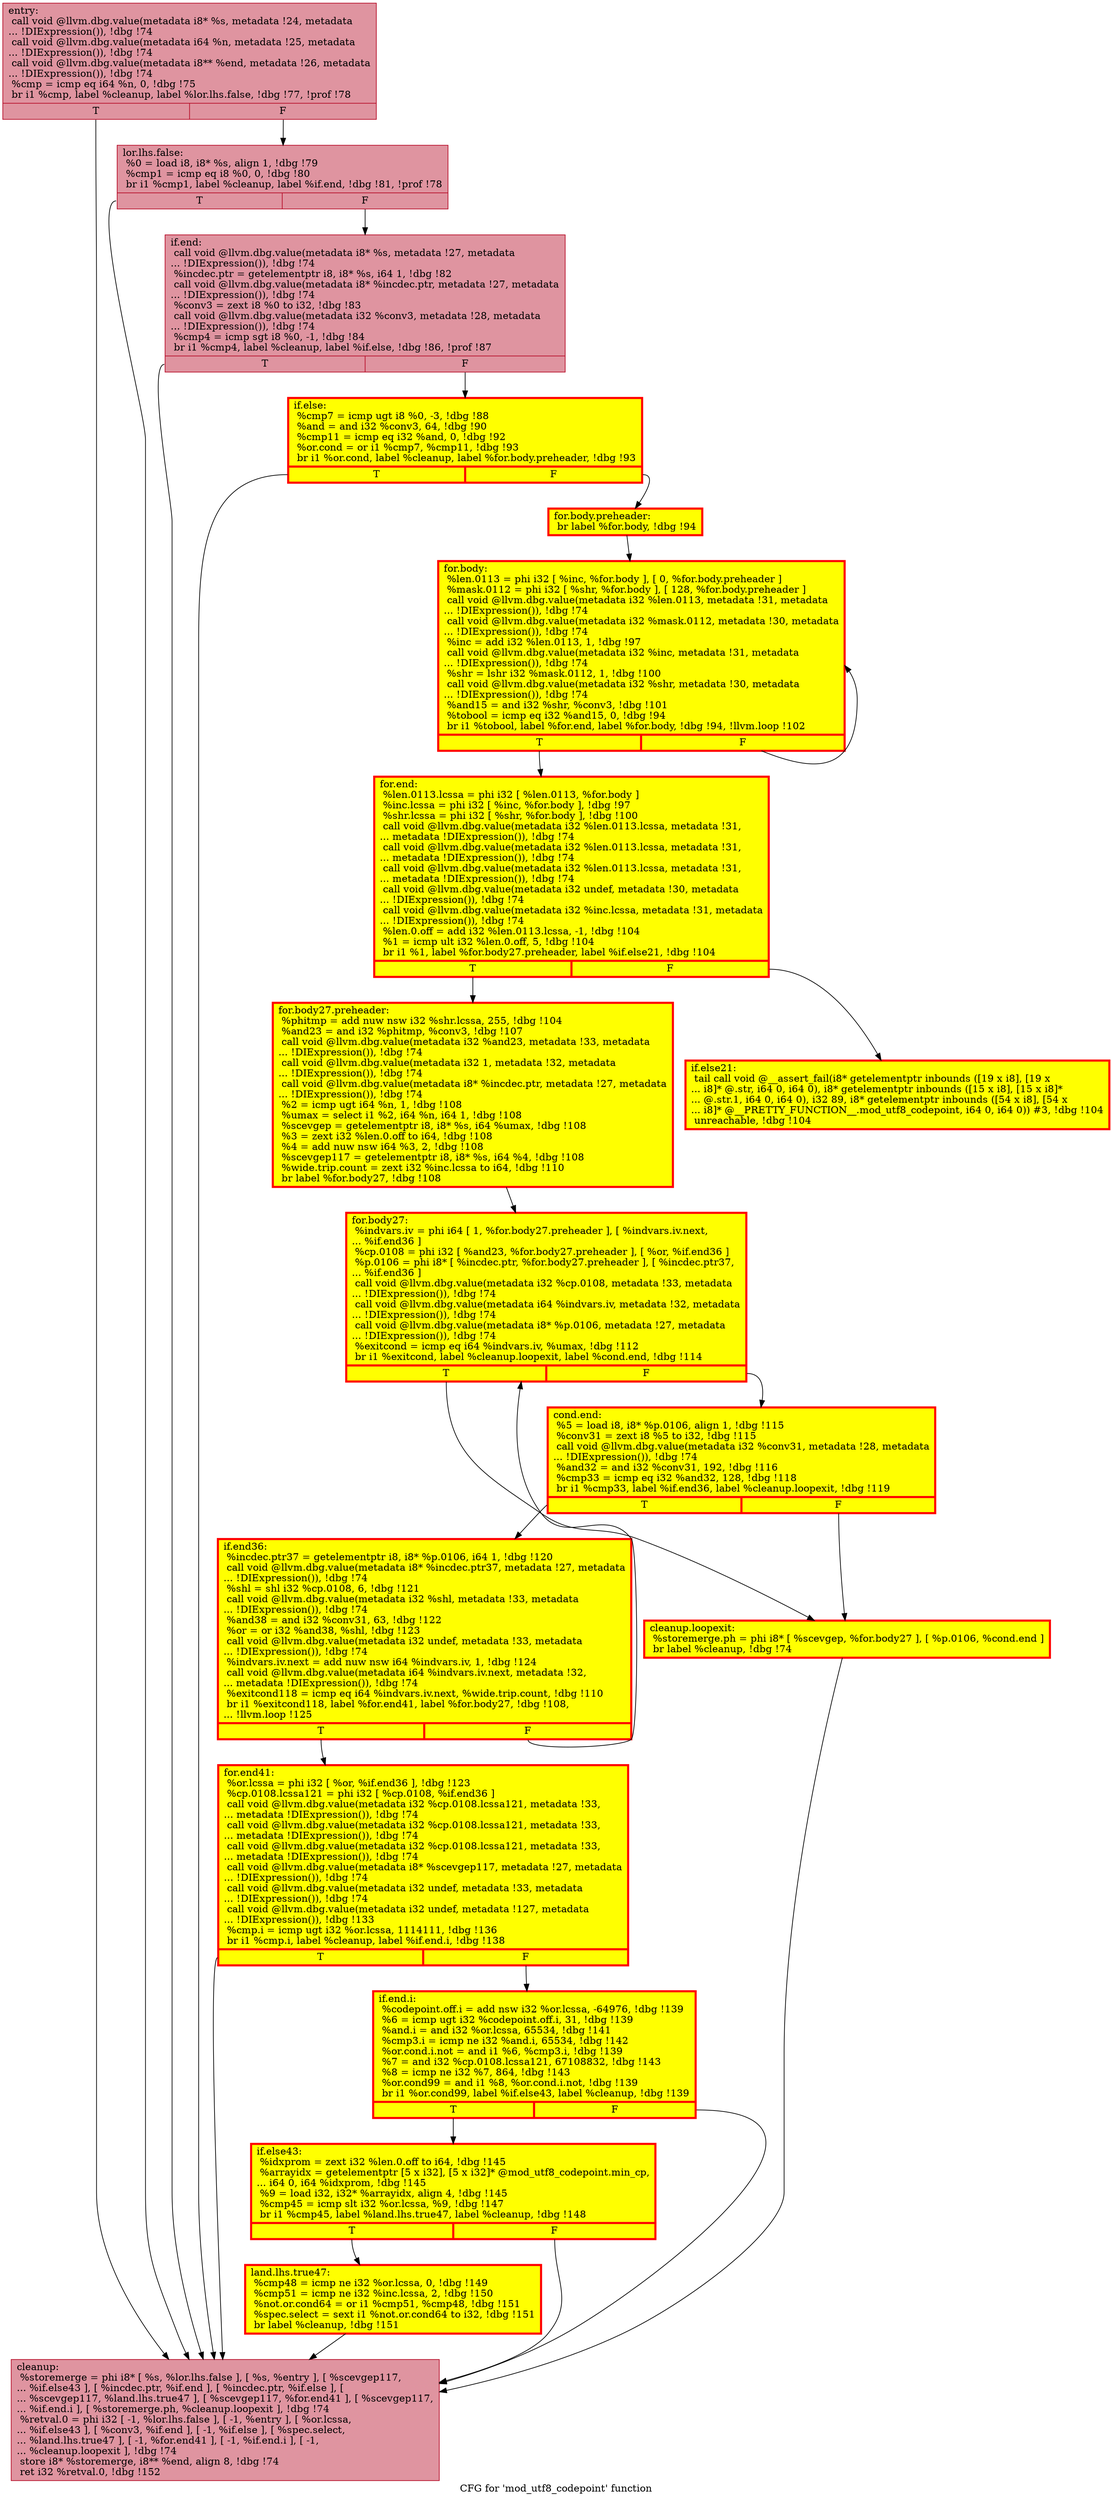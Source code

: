 digraph "CFG for 'mod_utf8_codepoint' function" {
	label="CFG for 'mod_utf8_codepoint' function";

	Node0x55e5c3608be0 [shape=record,color="#b70d28ff", style=filled, fillcolor="#b70d2870",label="{entry:\l  call void @llvm.dbg.value(metadata i8* %s, metadata !24, metadata\l... !DIExpression()), !dbg !74\l  call void @llvm.dbg.value(metadata i64 %n, metadata !25, metadata\l... !DIExpression()), !dbg !74\l  call void @llvm.dbg.value(metadata i8** %end, metadata !26, metadata\l... !DIExpression()), !dbg !74\l  %cmp = icmp eq i64 %n, 0, !dbg !75\l  br i1 %cmp, label %cleanup, label %lor.lhs.false, !dbg !77, !prof !78\l|{<s0>T|<s1>F}}"];
	Node0x55e5c3608be0:s0 -> Node0x55e5c363a0d0;
	Node0x55e5c3608be0:s1 -> Node0x55e5c36393a0;
	Node0x55e5c36393a0 [shape=record,color="#b70d28ff", style=filled, fillcolor="#b70d2870",label="{lor.lhs.false:                                    \l  %0 = load i8, i8* %s, align 1, !dbg !79\l  %cmp1 = icmp eq i8 %0, 0, !dbg !80\l  br i1 %cmp1, label %cleanup, label %if.end, !dbg !81, !prof !78\l|{<s0>T|<s1>F}}"];
	Node0x55e5c36393a0:s0 -> Node0x55e5c363a0d0;
	Node0x55e5c36393a0:s1 -> Node0x55e5c3639330;
	Node0x55e5c3639330 [shape=record,color="#b70d28ff", style=filled, fillcolor="#b70d2870",label="{if.end:                                           \l  call void @llvm.dbg.value(metadata i8* %s, metadata !27, metadata\l... !DIExpression()), !dbg !74\l  %incdec.ptr = getelementptr i8, i8* %s, i64 1, !dbg !82\l  call void @llvm.dbg.value(metadata i8* %incdec.ptr, metadata !27, metadata\l... !DIExpression()), !dbg !74\l  %conv3 = zext i8 %0 to i32, !dbg !83\l  call void @llvm.dbg.value(metadata i32 %conv3, metadata !28, metadata\l... !DIExpression()), !dbg !74\l  %cmp4 = icmp sgt i8 %0, -1, !dbg !84\l  br i1 %cmp4, label %cleanup, label %if.else, !dbg !86, !prof !87\l|{<s0>T|<s1>F}}"];
	Node0x55e5c3639330:s0 -> Node0x55e5c363a0d0;
	Node0x55e5c3639330:s1 -> Node0x55e5c363ace0;
	Node0x55e5c363ace0 [shape=record,penwidth=3.0, style="filled", color="red", fillcolor="yellow",label="{if.else:                                          \l  %cmp7 = icmp ugt i8 %0, -3, !dbg !88\l  %and = and i32 %conv3, 64, !dbg !90\l  %cmp11 = icmp eq i32 %and, 0, !dbg !92\l  %or.cond = or i1 %cmp7, %cmp11, !dbg !93\l  br i1 %or.cond, label %cleanup, label %for.body.preheader, !dbg !93\l|{<s0>T|<s1>F}}"];
	Node0x55e5c363ace0:s0 -> Node0x55e5c363a0d0;
	Node0x55e5c363ace0:s1 -> Node0x55e5c375f430;
	Node0x55e5c375f430 [shape=record,penwidth=3.0, style="filled", color="red", fillcolor="yellow",label="{for.body.preheader:                               \l  br label %for.body, !dbg !94\l}"];
	Node0x55e5c375f430 -> Node0x55e5c363cfe0;
	Node0x55e5c363cfe0 [shape=record,penwidth=3.0, style="filled", color="red", fillcolor="yellow",label="{for.body:                                         \l  %len.0113 = phi i32 [ %inc, %for.body ], [ 0, %for.body.preheader ]\l  %mask.0112 = phi i32 [ %shr, %for.body ], [ 128, %for.body.preheader ]\l  call void @llvm.dbg.value(metadata i32 %len.0113, metadata !31, metadata\l... !DIExpression()), !dbg !74\l  call void @llvm.dbg.value(metadata i32 %mask.0112, metadata !30, metadata\l... !DIExpression()), !dbg !74\l  %inc = add i32 %len.0113, 1, !dbg !97\l  call void @llvm.dbg.value(metadata i32 %inc, metadata !31, metadata\l... !DIExpression()), !dbg !74\l  %shr = lshr i32 %mask.0112, 1, !dbg !100\l  call void @llvm.dbg.value(metadata i32 %shr, metadata !30, metadata\l... !DIExpression()), !dbg !74\l  %and15 = and i32 %shr, %conv3, !dbg !101\l  %tobool = icmp eq i32 %and15, 0, !dbg !94\l  br i1 %tobool, label %for.end, label %for.body, !dbg !94, !llvm.loop !102\l|{<s0>T|<s1>F}}"];
	Node0x55e5c363cfe0:s0 -> Node0x55e5c363cbe0;
	Node0x55e5c363cfe0:s1 -> Node0x55e5c363cfe0;
	Node0x55e5c363cbe0 [shape=record,penwidth=3.0, style="filled", color="red", fillcolor="yellow",label="{for.end:                                          \l  %len.0113.lcssa = phi i32 [ %len.0113, %for.body ]\l  %inc.lcssa = phi i32 [ %inc, %for.body ], !dbg !97\l  %shr.lcssa = phi i32 [ %shr, %for.body ], !dbg !100\l  call void @llvm.dbg.value(metadata i32 %len.0113.lcssa, metadata !31,\l... metadata !DIExpression()), !dbg !74\l  call void @llvm.dbg.value(metadata i32 %len.0113.lcssa, metadata !31,\l... metadata !DIExpression()), !dbg !74\l  call void @llvm.dbg.value(metadata i32 %len.0113.lcssa, metadata !31,\l... metadata !DIExpression()), !dbg !74\l  call void @llvm.dbg.value(metadata i32 undef, metadata !30, metadata\l... !DIExpression()), !dbg !74\l  call void @llvm.dbg.value(metadata i32 %inc.lcssa, metadata !31, metadata\l... !DIExpression()), !dbg !74\l  %len.0.off = add i32 %len.0113.lcssa, -1, !dbg !104\l  %1 = icmp ult i32 %len.0.off, 5, !dbg !104\l  br i1 %1, label %for.body27.preheader, label %if.else21, !dbg !104\l|{<s0>T|<s1>F}}"];
	Node0x55e5c363cbe0:s0 -> Node0x55e5c3641d20;
	Node0x55e5c363cbe0:s1 -> Node0x55e5c363fb40;
	Node0x55e5c363fb40 [shape=record,penwidth=3.0, style="filled", color="red", fillcolor="yellow",label="{if.else21:                                        \l  tail call void @__assert_fail(i8* getelementptr inbounds ([19 x i8], [19 x\l... i8]* @.str, i64 0, i64 0), i8* getelementptr inbounds ([15 x i8], [15 x i8]*\l... @.str.1, i64 0, i64 0), i32 89, i8* getelementptr inbounds ([54 x i8], [54 x\l... i8]* @__PRETTY_FUNCTION__.mod_utf8_codepoint, i64 0, i64 0)) #3, !dbg !104\l  unreachable, !dbg !104\l}"];
	Node0x55e5c3641d20 [shape=record,penwidth=3.0, style="filled", color="red", fillcolor="yellow",label="{for.body27.preheader:                             \l  %phitmp = add nuw nsw i32 %shr.lcssa, 255, !dbg !104\l  %and23 = and i32 %phitmp, %conv3, !dbg !107\l  call void @llvm.dbg.value(metadata i32 %and23, metadata !33, metadata\l... !DIExpression()), !dbg !74\l  call void @llvm.dbg.value(metadata i32 1, metadata !32, metadata\l... !DIExpression()), !dbg !74\l  call void @llvm.dbg.value(metadata i8* %incdec.ptr, metadata !27, metadata\l... !DIExpression()), !dbg !74\l  %2 = icmp ugt i64 %n, 1, !dbg !108\l  %umax = select i1 %2, i64 %n, i64 1, !dbg !108\l  %scevgep = getelementptr i8, i8* %s, i64 %umax, !dbg !108\l  %3 = zext i32 %len.0.off to i64, !dbg !108\l  %4 = add nuw nsw i64 %3, 2, !dbg !108\l  %scevgep117 = getelementptr i8, i8* %s, i64 %4, !dbg !108\l  %wide.trip.count = zext i32 %inc.lcssa to i64, !dbg !110\l  br label %for.body27, !dbg !108\l}"];
	Node0x55e5c3641d20 -> Node0x55e5c3641e70;
	Node0x55e5c3641e70 [shape=record,penwidth=3.0, style="filled", color="red", fillcolor="yellow",label="{for.body27:                                       \l  %indvars.iv = phi i64 [ 1, %for.body27.preheader ], [ %indvars.iv.next,\l... %if.end36 ]\l  %cp.0108 = phi i32 [ %and23, %for.body27.preheader ], [ %or, %if.end36 ]\l  %p.0106 = phi i8* [ %incdec.ptr, %for.body27.preheader ], [ %incdec.ptr37,\l... %if.end36 ]\l  call void @llvm.dbg.value(metadata i32 %cp.0108, metadata !33, metadata\l... !DIExpression()), !dbg !74\l  call void @llvm.dbg.value(metadata i64 %indvars.iv, metadata !32, metadata\l... !DIExpression()), !dbg !74\l  call void @llvm.dbg.value(metadata i8* %p.0106, metadata !27, metadata\l... !DIExpression()), !dbg !74\l  %exitcond = icmp eq i64 %indvars.iv, %umax, !dbg !112\l  br i1 %exitcond, label %cleanup.loopexit, label %cond.end, !dbg !114\l|{<s0>T|<s1>F}}"];
	Node0x55e5c3641e70:s0 -> Node0x55e5c3753040;
	Node0x55e5c3641e70:s1 -> Node0x55e5c3642300;
	Node0x55e5c3642300 [shape=record,penwidth=3.0, style="filled", color="red", fillcolor="yellow",label="{cond.end:                                         \l  %5 = load i8, i8* %p.0106, align 1, !dbg !115\l  %conv31 = zext i8 %5 to i32, !dbg !115\l  call void @llvm.dbg.value(metadata i32 %conv31, metadata !28, metadata\l... !DIExpression()), !dbg !74\l  %and32 = and i32 %conv31, 192, !dbg !116\l  %cmp33 = icmp eq i32 %and32, 128, !dbg !118\l  br i1 %cmp33, label %if.end36, label %cleanup.loopexit, !dbg !119\l|{<s0>T|<s1>F}}"];
	Node0x55e5c3642300:s0 -> Node0x55e5c3642bb0;
	Node0x55e5c3642300:s1 -> Node0x55e5c3753040;
	Node0x55e5c3642bb0 [shape=record,penwidth=3.0, style="filled", color="red", fillcolor="yellow",label="{if.end36:                                         \l  %incdec.ptr37 = getelementptr i8, i8* %p.0106, i64 1, !dbg !120\l  call void @llvm.dbg.value(metadata i8* %incdec.ptr37, metadata !27, metadata\l... !DIExpression()), !dbg !74\l  %shl = shl i32 %cp.0108, 6, !dbg !121\l  call void @llvm.dbg.value(metadata i32 %shl, metadata !33, metadata\l... !DIExpression()), !dbg !74\l  %and38 = and i32 %conv31, 63, !dbg !122\l  %or = or i32 %and38, %shl, !dbg !123\l  call void @llvm.dbg.value(metadata i32 undef, metadata !33, metadata\l... !DIExpression()), !dbg !74\l  %indvars.iv.next = add nuw nsw i64 %indvars.iv, 1, !dbg !124\l  call void @llvm.dbg.value(metadata i64 %indvars.iv.next, metadata !32,\l... metadata !DIExpression()), !dbg !74\l  %exitcond118 = icmp eq i64 %indvars.iv.next, %wide.trip.count, !dbg !110\l  br i1 %exitcond118, label %for.end41, label %for.body27, !dbg !108,\l... !llvm.loop !125\l|{<s0>T|<s1>F}}"];
	Node0x55e5c3642bb0:s0 -> Node0x55e5c3641410;
	Node0x55e5c3642bb0:s1 -> Node0x55e5c3641e70;
	Node0x55e5c3641410 [shape=record,penwidth=3.0, style="filled", color="red", fillcolor="yellow",label="{for.end41:                                        \l  %or.lcssa = phi i32 [ %or, %if.end36 ], !dbg !123\l  %cp.0108.lcssa121 = phi i32 [ %cp.0108, %if.end36 ]\l  call void @llvm.dbg.value(metadata i32 %cp.0108.lcssa121, metadata !33,\l... metadata !DIExpression()), !dbg !74\l  call void @llvm.dbg.value(metadata i32 %cp.0108.lcssa121, metadata !33,\l... metadata !DIExpression()), !dbg !74\l  call void @llvm.dbg.value(metadata i32 %cp.0108.lcssa121, metadata !33,\l... metadata !DIExpression()), !dbg !74\l  call void @llvm.dbg.value(metadata i8* %scevgep117, metadata !27, metadata\l... !DIExpression()), !dbg !74\l  call void @llvm.dbg.value(metadata i32 undef, metadata !33, metadata\l... !DIExpression()), !dbg !74\l  call void @llvm.dbg.value(metadata i32 undef, metadata !127, metadata\l... !DIExpression()), !dbg !133\l  %cmp.i = icmp ugt i32 %or.lcssa, 1114111, !dbg !136\l  br i1 %cmp.i, label %cleanup, label %if.end.i, !dbg !138\l|{<s0>T|<s1>F}}"];
	Node0x55e5c3641410:s0 -> Node0x55e5c363a0d0;
	Node0x55e5c3641410:s1 -> Node0x55e5c36449f0;
	Node0x55e5c36449f0 [shape=record,penwidth=3.0, style="filled", color="red", fillcolor="yellow",label="{if.end.i:                                         \l  %codepoint.off.i = add nsw i32 %or.lcssa, -64976, !dbg !139\l  %6 = icmp ugt i32 %codepoint.off.i, 31, !dbg !139\l  %and.i = and i32 %or.lcssa, 65534, !dbg !141\l  %cmp3.i = icmp ne i32 %and.i, 65534, !dbg !142\l  %or.cond.i.not = and i1 %6, %cmp3.i, !dbg !139\l  %7 = and i32 %cp.0108.lcssa121, 67108832, !dbg !143\l  %8 = icmp ne i32 %7, 864, !dbg !143\l  %or.cond99 = and i1 %8, %or.cond.i.not, !dbg !139\l  br i1 %or.cond99, label %if.else43, label %cleanup, !dbg !139\l|{<s0>T|<s1>F}}"];
	Node0x55e5c36449f0:s0 -> Node0x55e5c3644a90;
	Node0x55e5c36449f0:s1 -> Node0x55e5c363a0d0;
	Node0x55e5c3644a90 [shape=record,penwidth=3.0, style="filled", color="red", fillcolor="yellow",label="{if.else43:                                        \l  %idxprom = zext i32 %len.0.off to i64, !dbg !145\l  %arrayidx = getelementptr [5 x i32], [5 x i32]* @mod_utf8_codepoint.min_cp,\l... i64 0, i64 %idxprom, !dbg !145\l  %9 = load i32, i32* %arrayidx, align 4, !dbg !145\l  %cmp45 = icmp slt i32 %or.lcssa, %9, !dbg !147\l  br i1 %cmp45, label %land.lhs.true47, label %cleanup, !dbg !148\l|{<s0>T|<s1>F}}"];
	Node0x55e5c3644a90:s0 -> Node0x55e5c3645650;
	Node0x55e5c3644a90:s1 -> Node0x55e5c363a0d0;
	Node0x55e5c3645650 [shape=record,penwidth=3.0, style="filled", color="red", fillcolor="yellow",label="{land.lhs.true47:                                  \l  %cmp48 = icmp ne i32 %or.lcssa, 0, !dbg !149\l  %cmp51 = icmp ne i32 %inc.lcssa, 2, !dbg !150\l  %not.or.cond64 = or i1 %cmp51, %cmp48, !dbg !151\l  %spec.select = sext i1 %not.or.cond64 to i32, !dbg !151\l  br label %cleanup, !dbg !151\l}"];
	Node0x55e5c3645650 -> Node0x55e5c363a0d0;
	Node0x55e5c3753040 [shape=record,penwidth=3.0, style="filled", color="red", fillcolor="yellow",label="{cleanup.loopexit:                                 \l  %storemerge.ph = phi i8* [ %scevgep, %for.body27 ], [ %p.0106, %cond.end ]\l  br label %cleanup, !dbg !74\l}"];
	Node0x55e5c3753040 -> Node0x55e5c363a0d0;
	Node0x55e5c363a0d0 [shape=record,color="#b70d28ff", style=filled, fillcolor="#b70d2870",label="{cleanup:                                          \l  %storemerge = phi i8* [ %s, %lor.lhs.false ], [ %s, %entry ], [ %scevgep117,\l... %if.else43 ], [ %incdec.ptr, %if.end ], [ %incdec.ptr, %if.else ], [\l... %scevgep117, %land.lhs.true47 ], [ %scevgep117, %for.end41 ], [ %scevgep117,\l... %if.end.i ], [ %storemerge.ph, %cleanup.loopexit ], !dbg !74\l  %retval.0 = phi i32 [ -1, %lor.lhs.false ], [ -1, %entry ], [ %or.lcssa,\l... %if.else43 ], [ %conv3, %if.end ], [ -1, %if.else ], [ %spec.select,\l... %land.lhs.true47 ], [ -1, %for.end41 ], [ -1, %if.end.i ], [ -1,\l... %cleanup.loopexit ], !dbg !74\l  store i8* %storemerge, i8** %end, align 8, !dbg !74\l  ret i32 %retval.0, !dbg !152\l}"];
}

